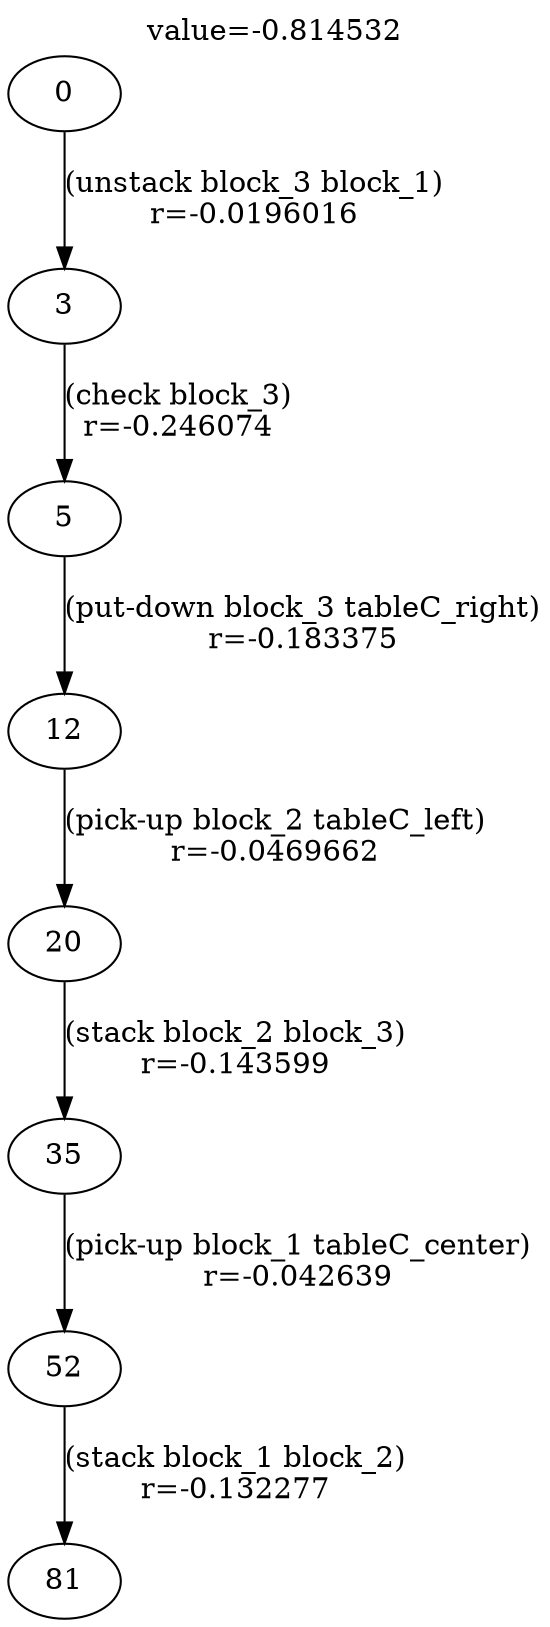 digraph g{
label="value=-0.814532"
labelloc=top
0->3 [ label="(unstack block_3 block_1)
r=-0.0196016" ];
3->5 [ label="(check block_3)
r=-0.246074" ];
5->12 [ label="(put-down block_3 tableC_right)
r=-0.183375" ];
12->20 [ label="(pick-up block_2 tableC_left)
r=-0.0469662" ];
20->35 [ label="(stack block_2 block_3)
r=-0.143599" ];
35->52 [ label="(pick-up block_1 tableC_center)
r=-0.042639" ];
52->81 [ label="(stack block_1 block_2)
r=-0.132277" ];
}
